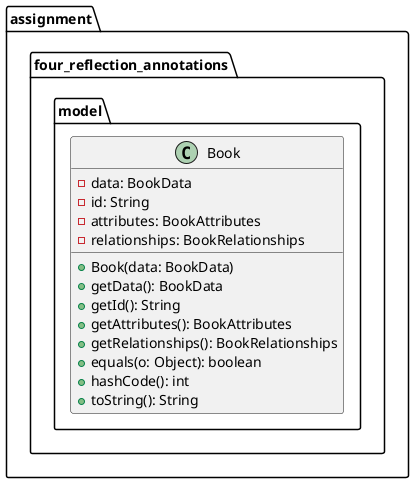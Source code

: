 @startuml

package assignment.four_reflection_annotations.model {
    class Book {
        - data: BookData
        - id: String
        - attributes: BookAttributes
        - relationships: BookRelationships

        + Book(data: BookData)
        + getData(): BookData
        + getId(): String
        + getAttributes(): BookAttributes
        + getRelationships(): BookRelationships
        + equals(o: Object): boolean
        + hashCode(): int
        + toString(): String
    }
}

@enduml
